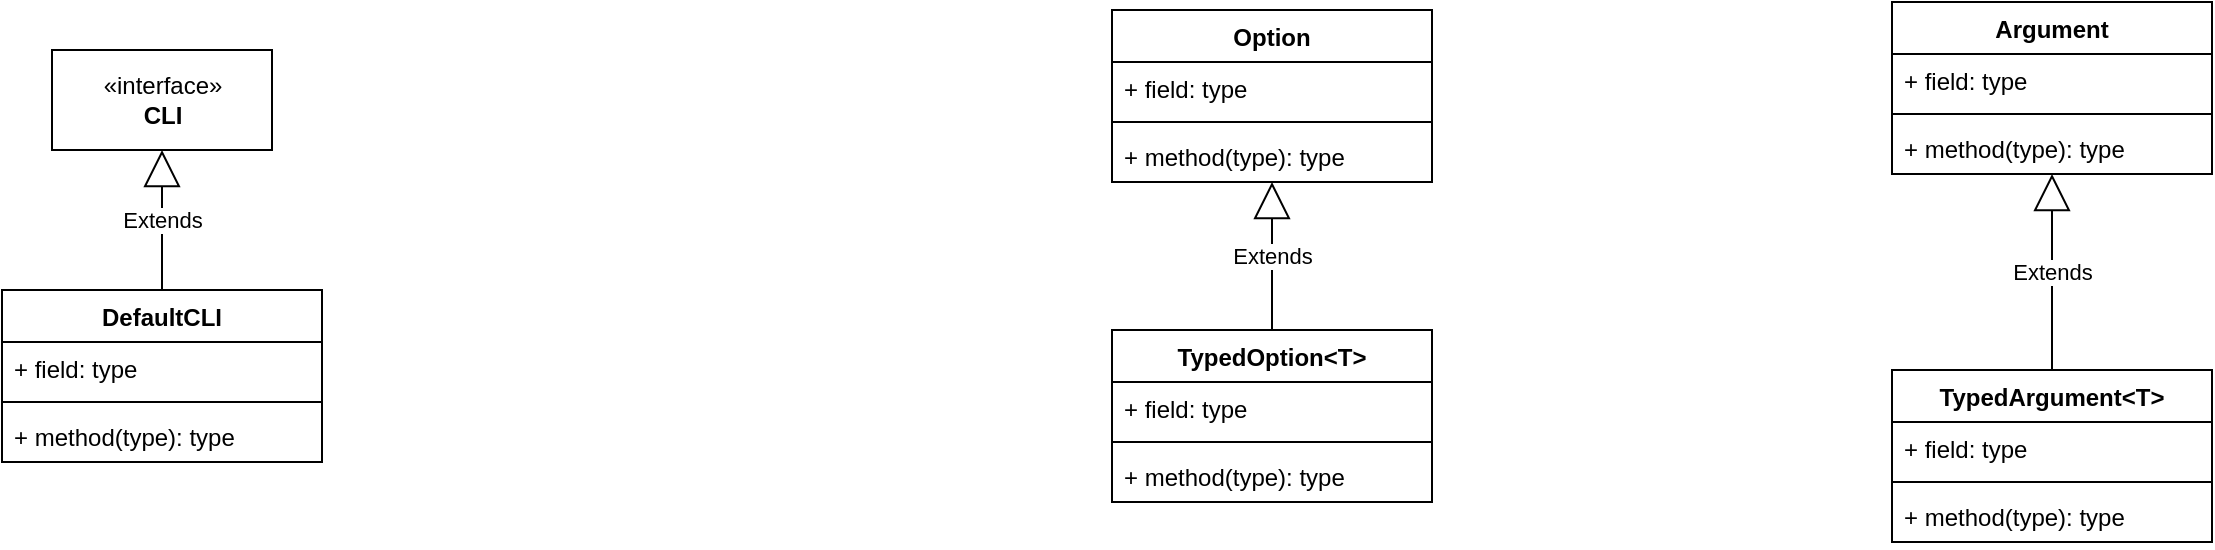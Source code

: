 <mxfile version="13.9.8" type="device"><diagram id="QbP-6TuzUSQkgMNv9xkP" name="第 1 页"><mxGraphModel dx="1186" dy="592" grid="1" gridSize="10" guides="1" tooltips="1" connect="1" arrows="1" fold="1" page="1" pageScale="1" pageWidth="33000" pageHeight="46810" math="0" shadow="0"><root><mxCell id="0"/><mxCell id="1" parent="0"/><mxCell id="k7VLW4rx9YT8nXtQYK7c-1" value="«interface»&lt;br&gt;&lt;b&gt;CLI&lt;/b&gt;" style="html=1;" vertex="1" parent="1"><mxGeometry x="450" y="270" width="110" height="50" as="geometry"/></mxCell><mxCell id="k7VLW4rx9YT8nXtQYK7c-2" value="DefaultCLI" style="swimlane;fontStyle=1;align=center;verticalAlign=top;childLayout=stackLayout;horizontal=1;startSize=26;horizontalStack=0;resizeParent=1;resizeParentMax=0;resizeLast=0;collapsible=1;marginBottom=0;" vertex="1" parent="1"><mxGeometry x="425" y="390" width="160" height="86" as="geometry"/></mxCell><mxCell id="k7VLW4rx9YT8nXtQYK7c-3" value="+ field: type" style="text;strokeColor=none;fillColor=none;align=left;verticalAlign=top;spacingLeft=4;spacingRight=4;overflow=hidden;rotatable=0;points=[[0,0.5],[1,0.5]];portConstraint=eastwest;" vertex="1" parent="k7VLW4rx9YT8nXtQYK7c-2"><mxGeometry y="26" width="160" height="26" as="geometry"/></mxCell><mxCell id="k7VLW4rx9YT8nXtQYK7c-4" value="" style="line;strokeWidth=1;fillColor=none;align=left;verticalAlign=middle;spacingTop=-1;spacingLeft=3;spacingRight=3;rotatable=0;labelPosition=right;points=[];portConstraint=eastwest;" vertex="1" parent="k7VLW4rx9YT8nXtQYK7c-2"><mxGeometry y="52" width="160" height="8" as="geometry"/></mxCell><mxCell id="k7VLW4rx9YT8nXtQYK7c-5" value="+ method(type): type" style="text;strokeColor=none;fillColor=none;align=left;verticalAlign=top;spacingLeft=4;spacingRight=4;overflow=hidden;rotatable=0;points=[[0,0.5],[1,0.5]];portConstraint=eastwest;" vertex="1" parent="k7VLW4rx9YT8nXtQYK7c-2"><mxGeometry y="60" width="160" height="26" as="geometry"/></mxCell><mxCell id="k7VLW4rx9YT8nXtQYK7c-6" value="Extends" style="endArrow=block;endSize=16;endFill=0;html=1;entryX=0.5;entryY=1;entryDx=0;entryDy=0;exitX=0.5;exitY=0;exitDx=0;exitDy=0;" edge="1" parent="1" source="k7VLW4rx9YT8nXtQYK7c-2" target="k7VLW4rx9YT8nXtQYK7c-1"><mxGeometry width="160" relative="1" as="geometry"><mxPoint x="500" y="380" as="sourcePoint"/><mxPoint x="660" y="380" as="targetPoint"/></mxGeometry></mxCell><mxCell id="k7VLW4rx9YT8nXtQYK7c-7" value="Option" style="swimlane;fontStyle=1;align=center;verticalAlign=top;childLayout=stackLayout;horizontal=1;startSize=26;horizontalStack=0;resizeParent=1;resizeParentMax=0;resizeLast=0;collapsible=1;marginBottom=0;" vertex="1" parent="1"><mxGeometry x="980" y="250" width="160" height="86" as="geometry"/></mxCell><mxCell id="k7VLW4rx9YT8nXtQYK7c-8" value="+ field: type" style="text;strokeColor=none;fillColor=none;align=left;verticalAlign=top;spacingLeft=4;spacingRight=4;overflow=hidden;rotatable=0;points=[[0,0.5],[1,0.5]];portConstraint=eastwest;" vertex="1" parent="k7VLW4rx9YT8nXtQYK7c-7"><mxGeometry y="26" width="160" height="26" as="geometry"/></mxCell><mxCell id="k7VLW4rx9YT8nXtQYK7c-9" value="" style="line;strokeWidth=1;fillColor=none;align=left;verticalAlign=middle;spacingTop=-1;spacingLeft=3;spacingRight=3;rotatable=0;labelPosition=right;points=[];portConstraint=eastwest;" vertex="1" parent="k7VLW4rx9YT8nXtQYK7c-7"><mxGeometry y="52" width="160" height="8" as="geometry"/></mxCell><mxCell id="k7VLW4rx9YT8nXtQYK7c-10" value="+ method(type): type" style="text;strokeColor=none;fillColor=none;align=left;verticalAlign=top;spacingLeft=4;spacingRight=4;overflow=hidden;rotatable=0;points=[[0,0.5],[1,0.5]];portConstraint=eastwest;" vertex="1" parent="k7VLW4rx9YT8nXtQYK7c-7"><mxGeometry y="60" width="160" height="26" as="geometry"/></mxCell><mxCell id="k7VLW4rx9YT8nXtQYK7c-11" value="TypedOption&lt;T&gt;" style="swimlane;fontStyle=1;align=center;verticalAlign=top;childLayout=stackLayout;horizontal=1;startSize=26;horizontalStack=0;resizeParent=1;resizeParentMax=0;resizeLast=0;collapsible=1;marginBottom=0;" vertex="1" parent="1"><mxGeometry x="980" y="410" width="160" height="86" as="geometry"/></mxCell><mxCell id="k7VLW4rx9YT8nXtQYK7c-15" value="Extends" style="endArrow=block;endSize=16;endFill=0;html=1;" edge="1" parent="k7VLW4rx9YT8nXtQYK7c-11" target="k7VLW4rx9YT8nXtQYK7c-10"><mxGeometry width="160" relative="1" as="geometry"><mxPoint x="80" as="sourcePoint"/><mxPoint x="80" y="-80" as="targetPoint"/></mxGeometry></mxCell><mxCell id="k7VLW4rx9YT8nXtQYK7c-12" value="+ field: type" style="text;strokeColor=none;fillColor=none;align=left;verticalAlign=top;spacingLeft=4;spacingRight=4;overflow=hidden;rotatable=0;points=[[0,0.5],[1,0.5]];portConstraint=eastwest;" vertex="1" parent="k7VLW4rx9YT8nXtQYK7c-11"><mxGeometry y="26" width="160" height="26" as="geometry"/></mxCell><mxCell id="k7VLW4rx9YT8nXtQYK7c-13" value="" style="line;strokeWidth=1;fillColor=none;align=left;verticalAlign=middle;spacingTop=-1;spacingLeft=3;spacingRight=3;rotatable=0;labelPosition=right;points=[];portConstraint=eastwest;" vertex="1" parent="k7VLW4rx9YT8nXtQYK7c-11"><mxGeometry y="52" width="160" height="8" as="geometry"/></mxCell><mxCell id="k7VLW4rx9YT8nXtQYK7c-14" value="+ method(type): type" style="text;strokeColor=none;fillColor=none;align=left;verticalAlign=top;spacingLeft=4;spacingRight=4;overflow=hidden;rotatable=0;points=[[0,0.5],[1,0.5]];portConstraint=eastwest;" vertex="1" parent="k7VLW4rx9YT8nXtQYK7c-11"><mxGeometry y="60" width="160" height="26" as="geometry"/></mxCell><mxCell id="k7VLW4rx9YT8nXtQYK7c-16" value="Argument" style="swimlane;fontStyle=1;align=center;verticalAlign=top;childLayout=stackLayout;horizontal=1;startSize=26;horizontalStack=0;resizeParent=1;resizeParentMax=0;resizeLast=0;collapsible=1;marginBottom=0;" vertex="1" parent="1"><mxGeometry x="1370" y="246" width="160" height="86" as="geometry"/></mxCell><mxCell id="k7VLW4rx9YT8nXtQYK7c-17" value="+ field: type" style="text;strokeColor=none;fillColor=none;align=left;verticalAlign=top;spacingLeft=4;spacingRight=4;overflow=hidden;rotatable=0;points=[[0,0.5],[1,0.5]];portConstraint=eastwest;" vertex="1" parent="k7VLW4rx9YT8nXtQYK7c-16"><mxGeometry y="26" width="160" height="26" as="geometry"/></mxCell><mxCell id="k7VLW4rx9YT8nXtQYK7c-18" value="" style="line;strokeWidth=1;fillColor=none;align=left;verticalAlign=middle;spacingTop=-1;spacingLeft=3;spacingRight=3;rotatable=0;labelPosition=right;points=[];portConstraint=eastwest;" vertex="1" parent="k7VLW4rx9YT8nXtQYK7c-16"><mxGeometry y="52" width="160" height="8" as="geometry"/></mxCell><mxCell id="k7VLW4rx9YT8nXtQYK7c-19" value="+ method(type): type" style="text;strokeColor=none;fillColor=none;align=left;verticalAlign=top;spacingLeft=4;spacingRight=4;overflow=hidden;rotatable=0;points=[[0,0.5],[1,0.5]];portConstraint=eastwest;" vertex="1" parent="k7VLW4rx9YT8nXtQYK7c-16"><mxGeometry y="60" width="160" height="26" as="geometry"/></mxCell><mxCell id="k7VLW4rx9YT8nXtQYK7c-20" value="TypedArgument&lt;T&gt;" style="swimlane;fontStyle=1;align=center;verticalAlign=top;childLayout=stackLayout;horizontal=1;startSize=26;horizontalStack=0;resizeParent=1;resizeParentMax=0;resizeLast=0;collapsible=1;marginBottom=0;" vertex="1" parent="1"><mxGeometry x="1370" y="430" width="160" height="86" as="geometry"/></mxCell><mxCell id="k7VLW4rx9YT8nXtQYK7c-21" value="+ field: type" style="text;strokeColor=none;fillColor=none;align=left;verticalAlign=top;spacingLeft=4;spacingRight=4;overflow=hidden;rotatable=0;points=[[0,0.5],[1,0.5]];portConstraint=eastwest;" vertex="1" parent="k7VLW4rx9YT8nXtQYK7c-20"><mxGeometry y="26" width="160" height="26" as="geometry"/></mxCell><mxCell id="k7VLW4rx9YT8nXtQYK7c-22" value="" style="line;strokeWidth=1;fillColor=none;align=left;verticalAlign=middle;spacingTop=-1;spacingLeft=3;spacingRight=3;rotatable=0;labelPosition=right;points=[];portConstraint=eastwest;" vertex="1" parent="k7VLW4rx9YT8nXtQYK7c-20"><mxGeometry y="52" width="160" height="8" as="geometry"/></mxCell><mxCell id="k7VLW4rx9YT8nXtQYK7c-23" value="+ method(type): type" style="text;strokeColor=none;fillColor=none;align=left;verticalAlign=top;spacingLeft=4;spacingRight=4;overflow=hidden;rotatable=0;points=[[0,0.5],[1,0.5]];portConstraint=eastwest;" vertex="1" parent="k7VLW4rx9YT8nXtQYK7c-20"><mxGeometry y="60" width="160" height="26" as="geometry"/></mxCell><mxCell id="k7VLW4rx9YT8nXtQYK7c-24" value="Extends" style="endArrow=block;endSize=16;endFill=0;html=1;exitX=0.5;exitY=0;exitDx=0;exitDy=0;" edge="1" parent="1" source="k7VLW4rx9YT8nXtQYK7c-20" target="k7VLW4rx9YT8nXtQYK7c-19"><mxGeometry width="160" relative="1" as="geometry"><mxPoint x="1450" y="420" as="sourcePoint"/><mxPoint x="1610" y="420" as="targetPoint"/></mxGeometry></mxCell></root></mxGraphModel></diagram></mxfile>